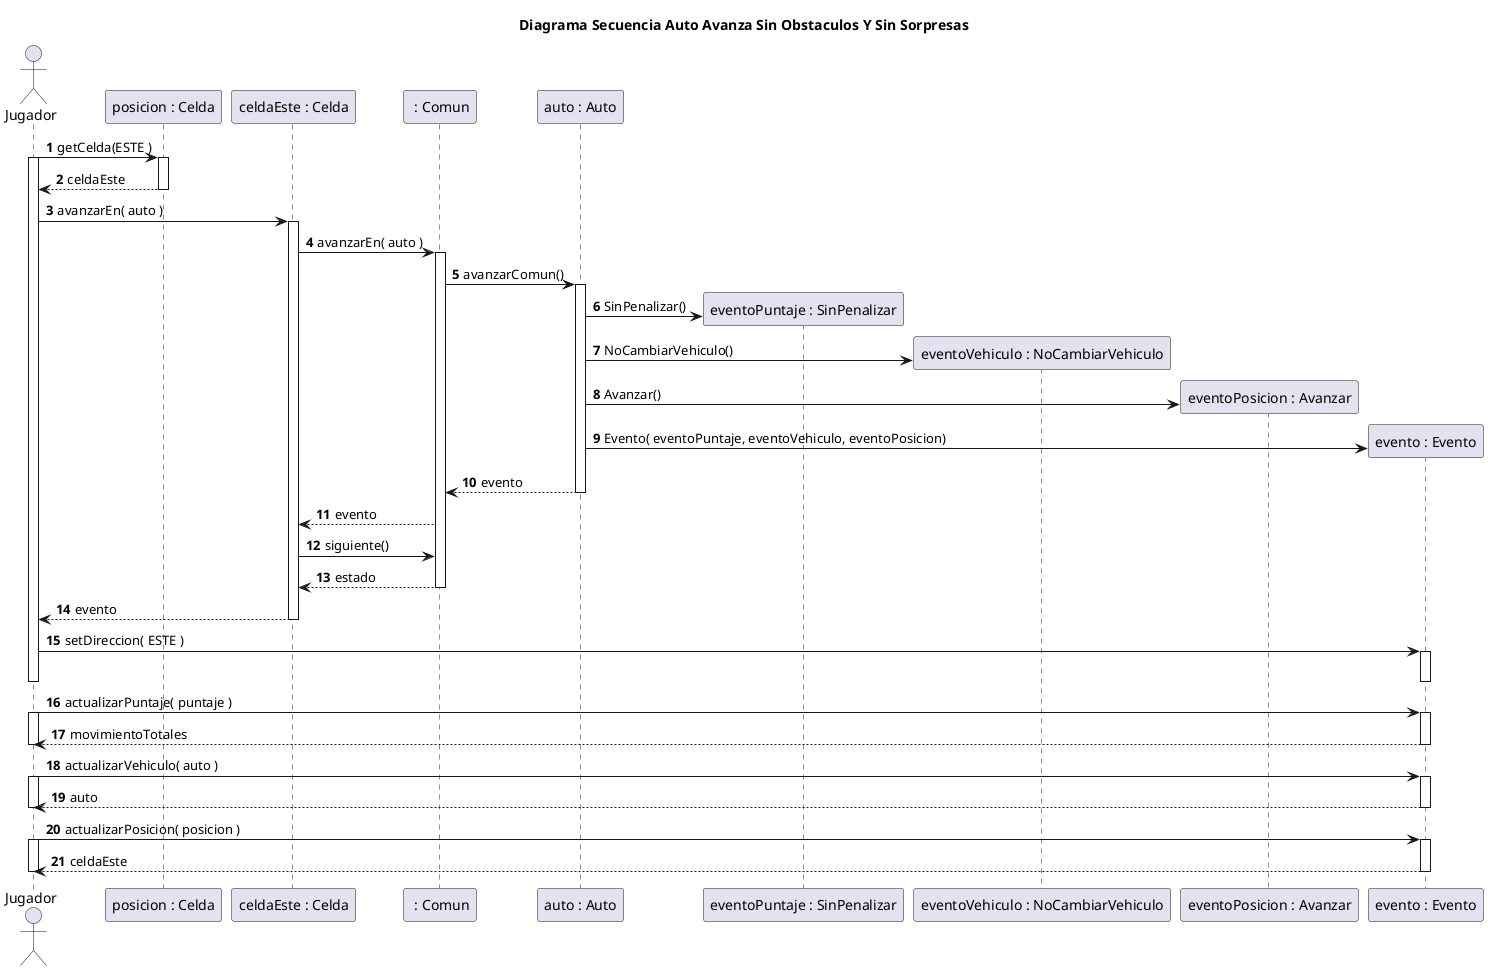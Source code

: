 @startuml
title Diagrama Secuencia Auto Avanza Sin Obstaculos Y Sin Sorpresas
autonumber
actor Jugador

Jugador -> "posicion : Celda"++: getCelda(ESTE )
activate Jugador
"posicion : Celda" --> Jugador: celdaEste
deactivate "posicion : Celda"
 Jugador -> "celdaEste : Celda"++: avanzarEn( auto )

"celdaEste : Celda" -> " : Comun"++: avanzarEn( auto )
" : Comun" -> "auto : Auto"++: avanzarComun()

create "eventoPuntaje : SinPenalizar"
"auto : Auto" -> "eventoPuntaje : SinPenalizar": SinPenalizar()

create "eventoVehiculo : NoCambiarVehiculo"
"auto : Auto"  -> "eventoVehiculo : NoCambiarVehiculo": NoCambiarVehiculo()

create "eventoPosicion : Avanzar"
"auto : Auto"  -> "eventoPosicion : Avanzar": Avanzar()

create "evento : Evento"
"auto : Auto"  -> "evento : Evento": Evento( eventoPuntaje, eventoVehiculo, eventoPosicion)

"auto : Auto" --> " : Comun": evento
deactivate "auto : Auto"

" : Comun" --> "celdaEste : Celda": evento
"celdaEste : Celda" -> " : Comun": siguiente()
" : Comun" --> "celdaEste : Celda": estado
deactivate " : Comun"
"celdaEste : Celda" --> Jugador: evento
deactivate "celdaEste : Celda"

Jugador -> "evento : Evento"++: setDireccion( ESTE )
deactivate "evento : Evento"

deactivate Jugador

Jugador -> "evento : Evento"++: actualizarPuntaje( puntaje )
activate Jugador
Jugador <-- "evento : Evento"--: movimientoTotales
deactivate Jugador

Jugador -> "evento : Evento"++: actualizarVehiculo( auto )
activate Jugador
Jugador <-- "evento : Evento"--: auto
deactivate Jugador

Jugador -> "evento : Evento"++: actualizarPosicion( posicion )
activate Jugador
Jugador <-- "evento : Evento"--: celdaEste
deactivate Jugador


@enduml